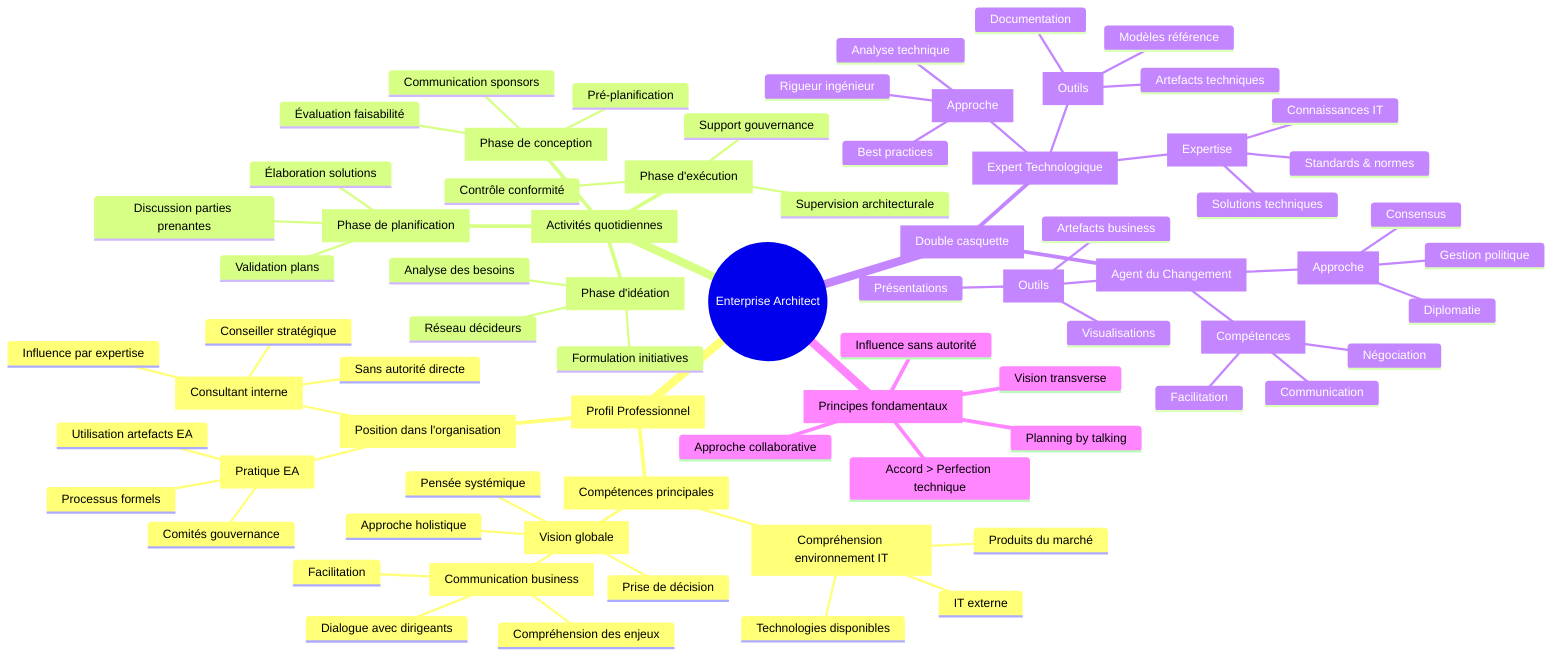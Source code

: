 mindmap
  root((Enterprise Architect))
    [Profil Professionnel]
        [Compétences principales]
            [Compréhension environnement IT]
                IT externe
                Technologies disponibles
                Produits du marché
            [Communication business]
                Dialogue avec dirigeants
                Compréhension des enjeux
                Facilitation
            [Vision globale]
                Approche holistique
                Pensée systémique
                Prise de décision
        [Position dans l'organisation]
            [Pratique EA]
                Utilisation artefacts EA
                Comités gouvernance
                Processus formels
            [Consultant interne]
                Sans autorité directe
                Influence par expertise
                Conseiller stratégique
    [Activités quotidiennes]
        [Phase d'idéation]
            Réseau décideurs
            Analyse des besoins
            Formulation initiatives
        [Phase de conception]
            Pré-planification
            Évaluation faisabilité
            Communication sponsors
        [Phase de planification]
            Discussion parties prenantes
            Élaboration solutions
            Validation plans
        [Phase d'exécution]
            Supervision architecturale
            Contrôle conformité
            Support gouvernance
    [Double casquette]
        [Expert Technologique]
            [Expertise]
                Connaissances IT
                Solutions techniques
                Standards & normes
            [Outils]
                Artefacts techniques
                Documentation
                Modèles référence
            [Approche]
                Rigueur ingénieur
                Analyse technique
                Best practices
        [Agent du Changement]
            [Compétences]
                Communication
                Négociation
                Facilitation
            [Outils]
                Artefacts business
                Présentations
                Visualisations
            [Approche]
                Diplomatie
                Consensus
                Gestion politique
    [Principes fondamentaux]
        Accord > Perfection technique
        Planning by talking
        Approche collaborative
        Vision transverse
        Influence sans autorité